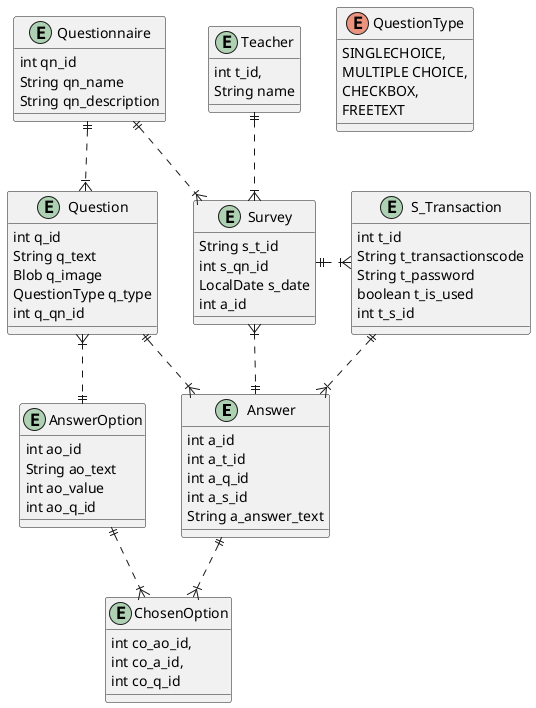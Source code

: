 @startuml

@startuml

entity Answer{
    int a_id
    int a_t_id
    int a_q_id
    int a_s_id
    String a_answer_text
}

entity AnswerOption{
    int ao_id
    String ao_text
    int ao_value
    int ao_q_id
}

entity Question{
    int q_id
    String q_text
    Blob q_image
    QuestionType q_type
    int q_qn_id
}

enum QuestionType{
SINGLECHOICE,
MULTIPLE CHOICE,
CHECKBOX,
FREETEXT
}

entity Questionnaire{
     int qn_id
     String qn_name
     String qn_description
}

entity S_Transaction{
     int t_id
     String t_transactionscode
     String t_password
     boolean t_is_used
     int t_s_id
}

entity Survey{
     String s_t_id
     int s_qn_id
     LocalDate s_date
     int a_id
}

entity ChosenOption {
    int co_ao_id,
    int co_a_id,
    int co_q_id
}

entity Teacher {
    int t_id,
    String name
}

Teacher ||.down.|{ Survey
Questionnaire ||.down.|{  Survey
Survey }|.down.|| Answer
Questionnaire ||.down.|{ Question
Question ||.right.|{ Answer
Question }|.down.|| AnswerOption
Survey  ||.right.|{  S_Transaction
S_Transaction ||..|{ Answer
Answer ||..|{ ChosenOption
AnswerOption ||..|{ ChosenOption

@enduml

@enduml